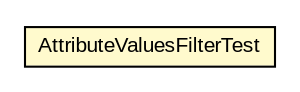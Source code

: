 #!/usr/local/bin/dot
#
# Class diagram 
# Generated by UMLGraph version R5_6-24-gf6e263 (http://www.umlgraph.org/)
#

digraph G {
	edge [fontname="arial",fontsize=10,labelfontname="arial",labelfontsize=10];
	node [fontname="arial",fontsize=10,shape=plaintext];
	nodesep=0.25;
	ranksep=0.5;
	// nl.mineleni.cbsviewer.servlet.wms.AttributeValuesFilterTest
	c560 [label=<<table title="nl.mineleni.cbsviewer.servlet.wms.AttributeValuesFilterTest" border="0" cellborder="1" cellspacing="0" cellpadding="2" port="p" bgcolor="lemonChiffon" href="./AttributeValuesFilterTest.html">
		<tr><td><table border="0" cellspacing="0" cellpadding="1">
<tr><td align="center" balign="center"> AttributeValuesFilterTest </td></tr>
		</table></td></tr>
		</table>>, URL="./AttributeValuesFilterTest.html", fontname="arial", fontcolor="black", fontsize=10.0];
}

